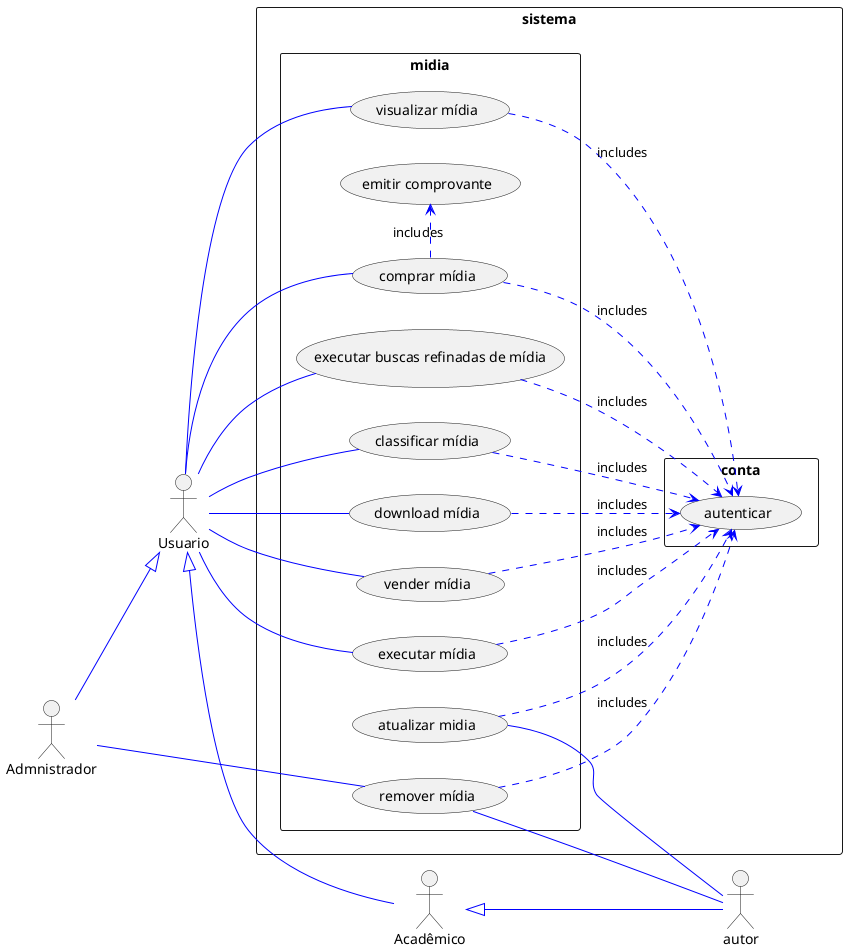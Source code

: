 @startuml midia

left to right direction

skinparam ArrowColor Blue

:Usuario: as usuario
:Acadêmico: as academico
:Admnistrador: as admnistrador

academico <|-down- autor
usuario <|- academico
usuario <|-up- admnistrador

rectangle sistema {
    rectangle conta {
        (autenticar)
    }
     rectangle midia {

            admnistrador -right--- (remover mídia)

            autor -up- (remover mídia)
            autor -up- (atualizar midia)

            (autenticar) <.up. (remover mídia) : includes
            (autenticar) <.up. (atualizar midia) : includes
            (autenticar) <.up. (visualizar mídia) : includes
            (autenticar) <.up. (executar mídia) : includes
            (autenticar) <.up. (comprar mídia) : includes
            (autenticar) <.up. (vender mídia) : includes
            (autenticar) <.up. (download mídia) : includes
            (autenticar) <.up. (classificar mídia) : includes
            (autenticar) <.up. (executar buscas refinadas de mídia) : includes

            (comprar mídia) .> (emitir comprovante) : includes

            usuario -- (visualizar mídia)
            usuario -- (executar mídia)
            usuario -- (comprar mídia)
            usuario -- (vender mídia)
            usuario -- (download mídia)
            usuario -- (classificar mídia)
            usuario -- (executar buscas refinadas de mídia)
        }
}

@enduml
